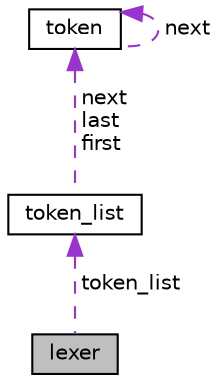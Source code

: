 digraph "lexer"
{
 // LATEX_PDF_SIZE
  edge [fontname="Helvetica",fontsize="10",labelfontname="Helvetica",labelfontsize="10"];
  node [fontname="Helvetica",fontsize="10",shape=record];
  Node1 [label="lexer",height=0.2,width=0.4,color="black", fillcolor="grey75", style="filled", fontcolor="black",tooltip="Lexer architecture and methods."];
  Node2 -> Node1 [dir="back",color="darkorchid3",fontsize="10",style="dashed",label=" token_list" ,fontname="Helvetica"];
  Node2 [label="token_list",height=0.2,width=0.4,color="black", fillcolor="white", style="filled",URL="$structtoken__list.html",tooltip="Basically a lined-list of tokens."];
  Node3 -> Node2 [dir="back",color="darkorchid3",fontsize="10",style="dashed",label=" next\nlast\nfirst" ,fontname="Helvetica"];
  Node3 [label="token",height=0.2,width=0.4,color="black", fillcolor="white", style="filled",URL="$structtoken.html",tooltip="Token struct declaration."];
  Node3 -> Node3 [dir="back",color="darkorchid3",fontsize="10",style="dashed",label=" next" ,fontname="Helvetica"];
}
